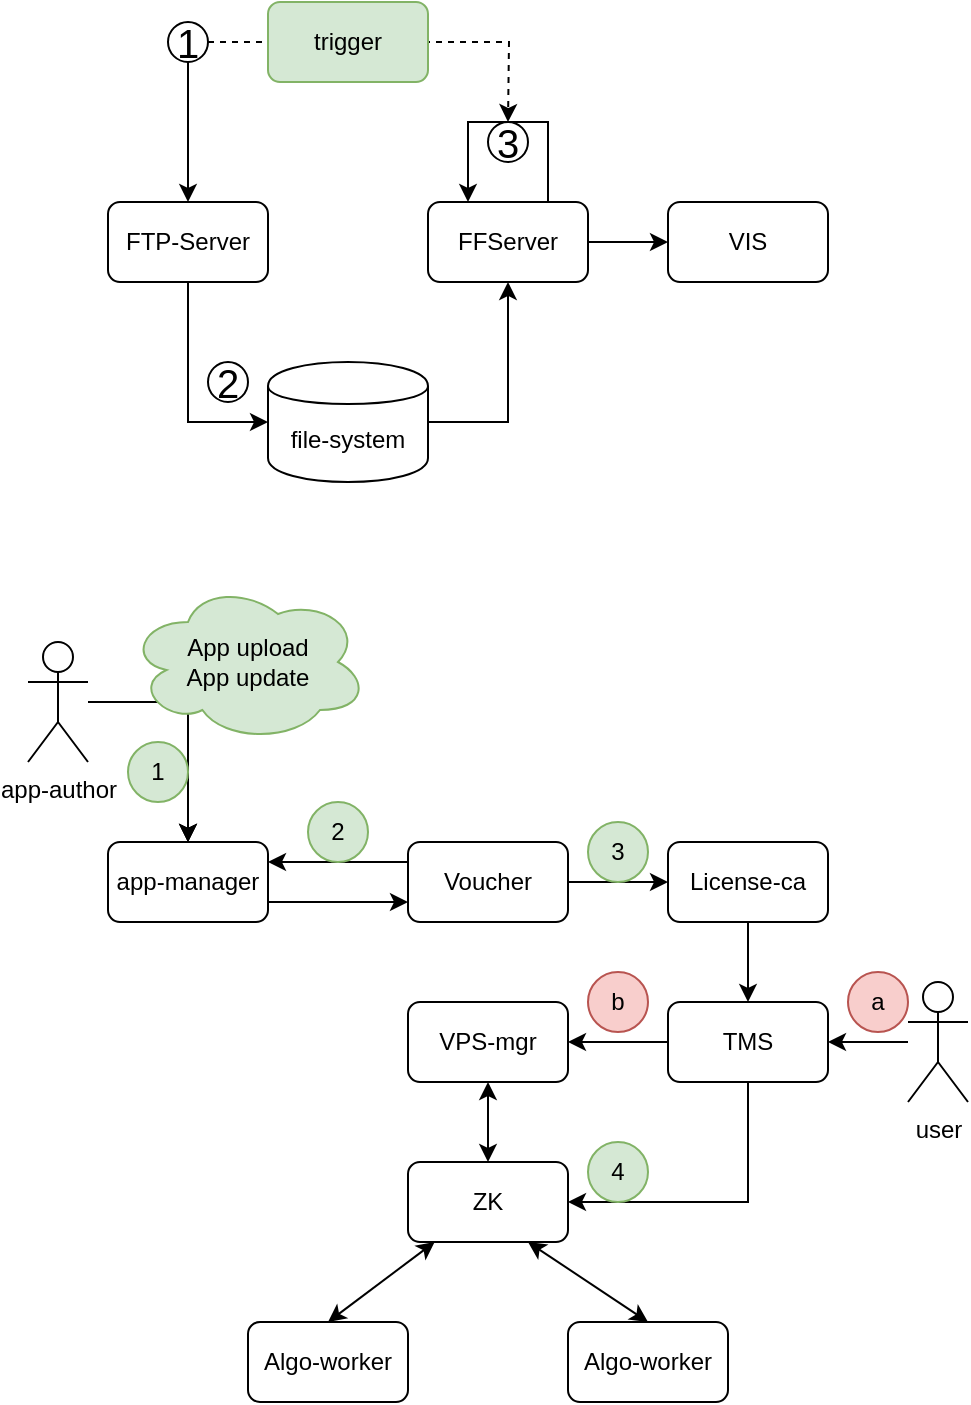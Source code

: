 <mxfile version="14.1.8" type="github">
  <diagram id="rk1Ur_PQ3VQTFEX3qdEk" name="Page-1">
    <mxGraphModel dx="1357" dy="777" grid="1" gridSize="10" guides="1" tooltips="1" connect="1" arrows="1" fold="1" page="1" pageScale="1" pageWidth="827" pageHeight="1169" background="none" math="0" shadow="0">
      <root>
        <mxCell id="0" />
        <mxCell id="1" parent="0" />
        <mxCell id="Tt28HrMjvb1jJENj6p1V-5" style="edgeStyle=orthogonalEdgeStyle;rounded=0;orthogonalLoop=1;jettySize=auto;html=1;exitX=0.5;exitY=1;exitDx=0;exitDy=0;entryX=0;entryY=0.5;entryDx=0;entryDy=0;" parent="1" source="Tt28HrMjvb1jJENj6p1V-2" target="Tt28HrMjvb1jJENj6p1V-4" edge="1">
          <mxGeometry relative="1" as="geometry" />
        </mxCell>
        <mxCell id="Tt28HrMjvb1jJENj6p1V-2" value="FTP-Server" style="rounded=1;whiteSpace=wrap;html=1;" parent="1" vertex="1">
          <mxGeometry x="120" y="200" width="80" height="40" as="geometry" />
        </mxCell>
        <mxCell id="Tt28HrMjvb1jJENj6p1V-8" style="edgeStyle=orthogonalEdgeStyle;rounded=0;orthogonalLoop=1;jettySize=auto;html=1;exitX=1;exitY=0.5;exitDx=0;exitDy=0;entryX=0;entryY=0.5;entryDx=0;entryDy=0;" parent="1" source="Tt28HrMjvb1jJENj6p1V-3" target="Tt28HrMjvb1jJENj6p1V-7" edge="1">
          <mxGeometry relative="1" as="geometry" />
        </mxCell>
        <mxCell id="Tt28HrMjvb1jJENj6p1V-3" value="FFServer" style="rounded=1;whiteSpace=wrap;html=1;" parent="1" vertex="1">
          <mxGeometry x="280" y="200" width="80" height="40" as="geometry" />
        </mxCell>
        <mxCell id="Tt28HrMjvb1jJENj6p1V-6" style="edgeStyle=orthogonalEdgeStyle;rounded=0;orthogonalLoop=1;jettySize=auto;html=1;exitX=1;exitY=0.5;exitDx=0;exitDy=0;entryX=0.5;entryY=1;entryDx=0;entryDy=0;" parent="1" source="Tt28HrMjvb1jJENj6p1V-4" target="Tt28HrMjvb1jJENj6p1V-3" edge="1">
          <mxGeometry relative="1" as="geometry" />
        </mxCell>
        <mxCell id="Tt28HrMjvb1jJENj6p1V-4" value="file-system" style="shape=cylinder;whiteSpace=wrap;html=1;boundedLbl=1;backgroundOutline=1;" parent="1" vertex="1">
          <mxGeometry x="200" y="280" width="80" height="60" as="geometry" />
        </mxCell>
        <mxCell id="Tt28HrMjvb1jJENj6p1V-7" value="VIS" style="rounded=1;whiteSpace=wrap;html=1;" parent="1" vertex="1">
          <mxGeometry x="400" y="200" width="80" height="40" as="geometry" />
        </mxCell>
        <mxCell id="Tt28HrMjvb1jJENj6p1V-9" style="edgeStyle=orthogonalEdgeStyle;rounded=0;orthogonalLoop=1;jettySize=auto;html=1;exitX=0.75;exitY=0;exitDx=0;exitDy=0;entryX=0.25;entryY=0;entryDx=0;entryDy=0;" parent="1" source="Tt28HrMjvb1jJENj6p1V-3" target="Tt28HrMjvb1jJENj6p1V-3" edge="1">
          <mxGeometry relative="1" as="geometry">
            <Array as="points">
              <mxPoint x="340" y="160" />
              <mxPoint x="300" y="160" />
            </Array>
          </mxGeometry>
        </mxCell>
        <mxCell id="4ApXDiBz8XpcQdzdqWZS-3" value="" style="endArrow=classic;html=1;" parent="1" source="4ApXDiBz8XpcQdzdqWZS-6" target="Tt28HrMjvb1jJENj6p1V-2" edge="1">
          <mxGeometry width="50" height="50" relative="1" as="geometry">
            <mxPoint x="160" y="100" as="sourcePoint" />
            <mxPoint x="90" y="360" as="targetPoint" />
          </mxGeometry>
        </mxCell>
        <mxCell id="4ApXDiBz8XpcQdzdqWZS-10" style="edgeStyle=orthogonalEdgeStyle;rounded=0;orthogonalLoop=1;jettySize=auto;html=1;exitX=1;exitY=0.5;exitDx=0;exitDy=0;dashed=1;" parent="1" source="4ApXDiBz8XpcQdzdqWZS-6" edge="1">
          <mxGeometry relative="1" as="geometry">
            <mxPoint x="320" y="160" as="targetPoint" />
          </mxGeometry>
        </mxCell>
        <mxCell id="4ApXDiBz8XpcQdzdqWZS-6" value="&lt;font style=&quot;font-size: 20px&quot;&gt;1&lt;/font&gt;" style="ellipse;whiteSpace=wrap;html=1;aspect=fixed;" parent="1" vertex="1">
          <mxGeometry x="150" y="110" width="20" height="20" as="geometry" />
        </mxCell>
        <mxCell id="4ApXDiBz8XpcQdzdqWZS-8" value="&lt;span style=&quot;font-size: 20px&quot;&gt;2&lt;/span&gt;" style="ellipse;whiteSpace=wrap;html=1;aspect=fixed;" parent="1" vertex="1">
          <mxGeometry x="170" y="280" width="20" height="20" as="geometry" />
        </mxCell>
        <mxCell id="4ApXDiBz8XpcQdzdqWZS-9" value="&lt;span style=&quot;font-size: 20px&quot;&gt;3&lt;/span&gt;" style="ellipse;whiteSpace=wrap;html=1;aspect=fixed;" parent="1" vertex="1">
          <mxGeometry x="310" y="160" width="20" height="20" as="geometry" />
        </mxCell>
        <mxCell id="4ApXDiBz8XpcQdzdqWZS-11" value="trigger" style="rounded=1;whiteSpace=wrap;html=1;fillColor=#d5e8d4;strokeColor=#82b366;" parent="1" vertex="1">
          <mxGeometry x="200" y="100" width="80" height="40" as="geometry" />
        </mxCell>
        <mxCell id="G2q8qXh20EwW_WXSlYbf-5" style="edgeStyle=orthogonalEdgeStyle;rounded=0;orthogonalLoop=1;jettySize=auto;html=1;exitX=1;exitY=0.75;exitDx=0;exitDy=0;entryX=0;entryY=0.75;entryDx=0;entryDy=0;" edge="1" parent="1" source="G2q8qXh20EwW_WXSlYbf-1" target="G2q8qXh20EwW_WXSlYbf-3">
          <mxGeometry relative="1" as="geometry" />
        </mxCell>
        <mxCell id="G2q8qXh20EwW_WXSlYbf-1" value="app-manager" style="rounded=1;whiteSpace=wrap;html=1;" vertex="1" parent="1">
          <mxGeometry x="120" y="520" width="80" height="40" as="geometry" />
        </mxCell>
        <mxCell id="G2q8qXh20EwW_WXSlYbf-16" style="edgeStyle=orthogonalEdgeStyle;rounded=0;orthogonalLoop=1;jettySize=auto;html=1;exitX=1;exitY=0.5;exitDx=0;exitDy=0;" edge="1" parent="1" source="G2q8qXh20EwW_WXSlYbf-3" target="G2q8qXh20EwW_WXSlYbf-11">
          <mxGeometry relative="1" as="geometry" />
        </mxCell>
        <mxCell id="G2q8qXh20EwW_WXSlYbf-3" value="Voucher" style="rounded=1;whiteSpace=wrap;html=1;" vertex="1" parent="1">
          <mxGeometry x="270" y="520" width="80" height="40" as="geometry" />
        </mxCell>
        <mxCell id="G2q8qXh20EwW_WXSlYbf-4" value="" style="endArrow=classic;html=1;exitX=0;exitY=0.25;exitDx=0;exitDy=0;entryX=1;entryY=0.25;entryDx=0;entryDy=0;" edge="1" parent="1" source="G2q8qXh20EwW_WXSlYbf-3" target="G2q8qXh20EwW_WXSlYbf-1">
          <mxGeometry width="50" height="50" relative="1" as="geometry">
            <mxPoint x="390" y="460" as="sourcePoint" />
            <mxPoint x="440" y="410" as="targetPoint" />
          </mxGeometry>
        </mxCell>
        <mxCell id="G2q8qXh20EwW_WXSlYbf-6" value="2" style="ellipse;whiteSpace=wrap;html=1;aspect=fixed;fillColor=#d5e8d4;strokeColor=#82b366;" vertex="1" parent="1">
          <mxGeometry x="220" y="500" width="30" height="30" as="geometry" />
        </mxCell>
        <mxCell id="G2q8qXh20EwW_WXSlYbf-8" style="edgeStyle=orthogonalEdgeStyle;rounded=0;orthogonalLoop=1;jettySize=auto;html=1;" edge="1" parent="1" source="G2q8qXh20EwW_WXSlYbf-7" target="G2q8qXh20EwW_WXSlYbf-1">
          <mxGeometry relative="1" as="geometry" />
        </mxCell>
        <mxCell id="G2q8qXh20EwW_WXSlYbf-29" value="" style="edgeStyle=orthogonalEdgeStyle;rounded=0;orthogonalLoop=1;jettySize=auto;html=1;" edge="1" parent="1" source="G2q8qXh20EwW_WXSlYbf-7" target="G2q8qXh20EwW_WXSlYbf-1">
          <mxGeometry relative="1" as="geometry" />
        </mxCell>
        <mxCell id="G2q8qXh20EwW_WXSlYbf-30" value="" style="edgeStyle=orthogonalEdgeStyle;rounded=0;orthogonalLoop=1;jettySize=auto;html=1;" edge="1" parent="1" source="G2q8qXh20EwW_WXSlYbf-7" target="G2q8qXh20EwW_WXSlYbf-1">
          <mxGeometry relative="1" as="geometry" />
        </mxCell>
        <mxCell id="G2q8qXh20EwW_WXSlYbf-7" value="app-author" style="shape=umlActor;verticalLabelPosition=bottom;verticalAlign=top;html=1;outlineConnect=0;" vertex="1" parent="1">
          <mxGeometry x="80" y="420" width="30" height="60" as="geometry" />
        </mxCell>
        <mxCell id="G2q8qXh20EwW_WXSlYbf-9" value="App upload&lt;br&gt;App update" style="ellipse;shape=cloud;whiteSpace=wrap;html=1;fillColor=#d5e8d4;strokeColor=#82b366;" vertex="1" parent="1">
          <mxGeometry x="130" y="390" width="120" height="80" as="geometry" />
        </mxCell>
        <mxCell id="G2q8qXh20EwW_WXSlYbf-10" value="1" style="ellipse;whiteSpace=wrap;html=1;aspect=fixed;fillColor=#d5e8d4;strokeColor=#82b366;" vertex="1" parent="1">
          <mxGeometry x="130" y="470" width="30" height="30" as="geometry" />
        </mxCell>
        <mxCell id="G2q8qXh20EwW_WXSlYbf-15" style="edgeStyle=orthogonalEdgeStyle;rounded=0;orthogonalLoop=1;jettySize=auto;html=1;exitX=0.5;exitY=1;exitDx=0;exitDy=0;" edge="1" parent="1" source="G2q8qXh20EwW_WXSlYbf-11" target="G2q8qXh20EwW_WXSlYbf-14">
          <mxGeometry relative="1" as="geometry" />
        </mxCell>
        <mxCell id="G2q8qXh20EwW_WXSlYbf-11" value="License-ca" style="rounded=1;whiteSpace=wrap;html=1;" vertex="1" parent="1">
          <mxGeometry x="400" y="520" width="80" height="40" as="geometry" />
        </mxCell>
        <mxCell id="G2q8qXh20EwW_WXSlYbf-13" value="3" style="ellipse;whiteSpace=wrap;html=1;aspect=fixed;fillColor=#d5e8d4;strokeColor=#82b366;" vertex="1" parent="1">
          <mxGeometry x="360" y="510" width="30" height="30" as="geometry" />
        </mxCell>
        <mxCell id="G2q8qXh20EwW_WXSlYbf-25" style="edgeStyle=orthogonalEdgeStyle;rounded=0;orthogonalLoop=1;jettySize=auto;html=1;entryX=1;entryY=0.5;entryDx=0;entryDy=0;exitX=0.5;exitY=1;exitDx=0;exitDy=0;" edge="1" parent="1" source="G2q8qXh20EwW_WXSlYbf-14" target="G2q8qXh20EwW_WXSlYbf-19">
          <mxGeometry relative="1" as="geometry">
            <mxPoint x="430" y="640" as="sourcePoint" />
          </mxGeometry>
        </mxCell>
        <mxCell id="G2q8qXh20EwW_WXSlYbf-26" style="edgeStyle=orthogonalEdgeStyle;rounded=0;orthogonalLoop=1;jettySize=auto;html=1;exitX=0;exitY=0.5;exitDx=0;exitDy=0;" edge="1" parent="1" source="G2q8qXh20EwW_WXSlYbf-14" target="G2q8qXh20EwW_WXSlYbf-18">
          <mxGeometry relative="1" as="geometry">
            <mxPoint x="390" y="620" as="sourcePoint" />
          </mxGeometry>
        </mxCell>
        <mxCell id="G2q8qXh20EwW_WXSlYbf-14" value="TMS" style="rounded=1;whiteSpace=wrap;html=1;" vertex="1" parent="1">
          <mxGeometry x="400" y="600" width="80" height="40" as="geometry" />
        </mxCell>
        <mxCell id="G2q8qXh20EwW_WXSlYbf-18" value="VPS-mgr" style="rounded=1;whiteSpace=wrap;html=1;" vertex="1" parent="1">
          <mxGeometry x="270" y="600" width="80" height="40" as="geometry" />
        </mxCell>
        <mxCell id="G2q8qXh20EwW_WXSlYbf-19" value="ZK" style="rounded=1;whiteSpace=wrap;html=1;" vertex="1" parent="1">
          <mxGeometry x="270" y="680" width="80" height="40" as="geometry" />
        </mxCell>
        <mxCell id="G2q8qXh20EwW_WXSlYbf-20" value="Algo-worker" style="rounded=1;whiteSpace=wrap;html=1;" vertex="1" parent="1">
          <mxGeometry x="190" y="760" width="80" height="40" as="geometry" />
        </mxCell>
        <mxCell id="G2q8qXh20EwW_WXSlYbf-21" value="" style="endArrow=classic;startArrow=classic;html=1;exitX=0.5;exitY=0;exitDx=0;exitDy=0;" edge="1" parent="1" source="G2q8qXh20EwW_WXSlYbf-20" target="G2q8qXh20EwW_WXSlYbf-19">
          <mxGeometry width="50" height="50" relative="1" as="geometry">
            <mxPoint x="380" y="580" as="sourcePoint" />
            <mxPoint x="430" y="530" as="targetPoint" />
          </mxGeometry>
        </mxCell>
        <mxCell id="G2q8qXh20EwW_WXSlYbf-22" value="" style="endArrow=classic;startArrow=classic;html=1;entryX=0.5;entryY=1;entryDx=0;entryDy=0;" edge="1" parent="1" target="G2q8qXh20EwW_WXSlYbf-18">
          <mxGeometry width="50" height="50" relative="1" as="geometry">
            <mxPoint x="310" y="680" as="sourcePoint" />
            <mxPoint x="320" y="730" as="targetPoint" />
          </mxGeometry>
        </mxCell>
        <mxCell id="G2q8qXh20EwW_WXSlYbf-23" value="Algo-worker" style="rounded=1;whiteSpace=wrap;html=1;" vertex="1" parent="1">
          <mxGeometry x="350" y="760" width="80" height="40" as="geometry" />
        </mxCell>
        <mxCell id="G2q8qXh20EwW_WXSlYbf-24" value="" style="endArrow=classic;startArrow=classic;html=1;exitX=0.5;exitY=0;exitDx=0;exitDy=0;entryX=0.75;entryY=1;entryDx=0;entryDy=0;" edge="1" parent="1" source="G2q8qXh20EwW_WXSlYbf-23" target="G2q8qXh20EwW_WXSlYbf-19">
          <mxGeometry width="50" height="50" relative="1" as="geometry">
            <mxPoint x="540" y="580" as="sourcePoint" />
            <mxPoint x="443.333" y="720" as="targetPoint" />
          </mxGeometry>
        </mxCell>
        <mxCell id="G2q8qXh20EwW_WXSlYbf-27" value="4" style="ellipse;whiteSpace=wrap;html=1;aspect=fixed;fillColor=#d5e8d4;strokeColor=#82b366;" vertex="1" parent="1">
          <mxGeometry x="360" y="670" width="30" height="30" as="geometry" />
        </mxCell>
        <mxCell id="G2q8qXh20EwW_WXSlYbf-32" style="edgeStyle=orthogonalEdgeStyle;rounded=0;orthogonalLoop=1;jettySize=auto;html=1;entryX=1;entryY=0.5;entryDx=0;entryDy=0;" edge="1" parent="1" source="G2q8qXh20EwW_WXSlYbf-31" target="G2q8qXh20EwW_WXSlYbf-14">
          <mxGeometry relative="1" as="geometry" />
        </mxCell>
        <mxCell id="G2q8qXh20EwW_WXSlYbf-31" value="user" style="shape=umlActor;verticalLabelPosition=bottom;verticalAlign=top;html=1;outlineConnect=0;" vertex="1" parent="1">
          <mxGeometry x="520" y="590" width="30" height="60" as="geometry" />
        </mxCell>
        <mxCell id="G2q8qXh20EwW_WXSlYbf-33" value="a" style="ellipse;whiteSpace=wrap;html=1;aspect=fixed;fillColor=#f8cecc;strokeColor=#b85450;" vertex="1" parent="1">
          <mxGeometry x="490" y="585" width="30" height="30" as="geometry" />
        </mxCell>
        <mxCell id="G2q8qXh20EwW_WXSlYbf-34" value="b" style="ellipse;whiteSpace=wrap;html=1;aspect=fixed;fillColor=#f8cecc;strokeColor=#b85450;" vertex="1" parent="1">
          <mxGeometry x="360" y="585" width="30" height="30" as="geometry" />
        </mxCell>
      </root>
    </mxGraphModel>
  </diagram>
</mxfile>
